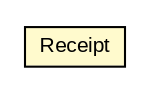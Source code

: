 #!/usr/local/bin/dot
#
# Class diagram 
# Generated by UMLGraph version R5_6 (http://www.umlgraph.org/)
#

digraph G {
	edge [fontname="arial",fontsize=10,labelfontname="arial",labelfontsize=10];
	node [fontname="arial",fontsize=10,shape=plaintext];
	nodesep=0.25;
	ranksep=0.5;
	// org.thoughtworks.sales.stage.cart.Receipt
	c22367 [label=<<table title="org.thoughtworks.sales.stage.cart.Receipt" border="0" cellborder="1" cellspacing="0" cellpadding="2" port="p" bgcolor="lemonChiffon" href="./Receipt.html">
		<tr><td><table border="0" cellspacing="0" cellpadding="1">
<tr><td align="center" balign="center"> Receipt </td></tr>
		</table></td></tr>
		</table>>, URL="./Receipt.html", fontname="arial", fontcolor="black", fontsize=10.0];
}


